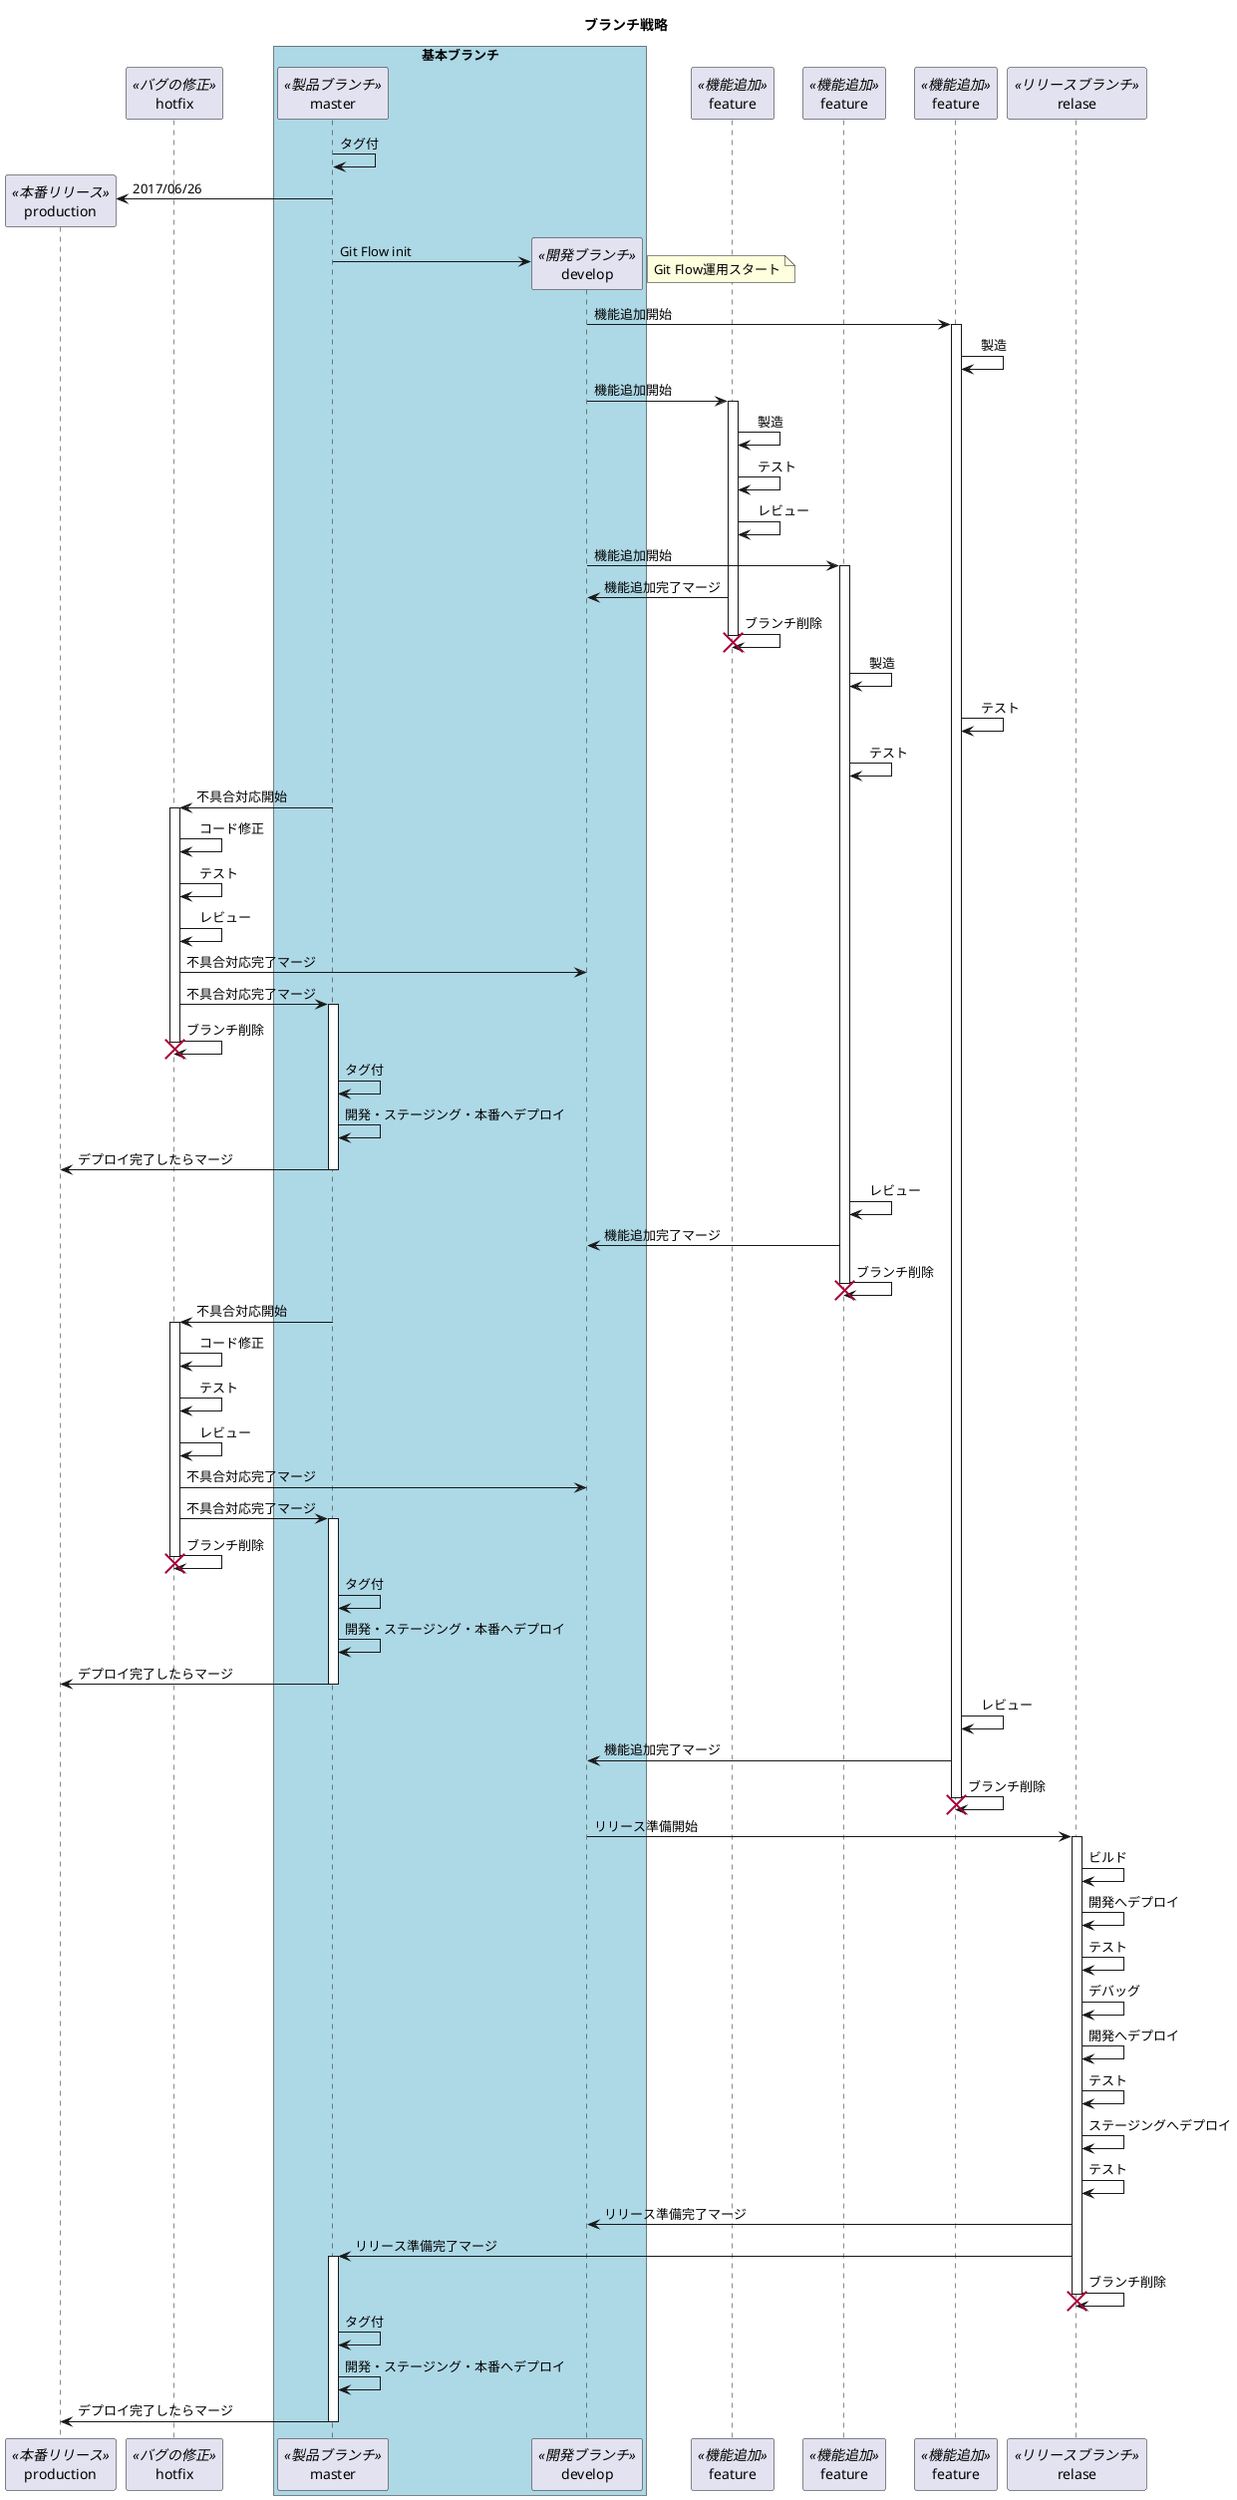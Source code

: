 @startuml
title ブランチ戦略

participant production as production <<本番リリース>>
participant hotfix as hotfix <<バグの修正>>
box "基本ブランチ" #LightBlue
  participant master as master <<製品ブランチ>>
  participant develop as develop <<開発ブランチ>>
end box
participant "feature" as feature1 <<機能追加>>
participant "feature" as feature2 <<機能追加>>
participant "feature" as feature3 <<機能追加>>
participant relase as relase <<リリースブランチ>>

master -> master : タグ付
create production
master -> production : 2017/06/26

create develop
master -> develop : Git Flow init
note right : Git Flow運用スタート

develop -> feature3 : 機能追加開始
activate feature3
feature3 -> feature3 :　製造

develop -> feature1 : 機能追加開始
activate feature1
feature1 -> feature1 :　製造
feature1 -> feature1 :　テスト
feature1 -> feature1 :　レビュー

develop -> feature2 : 機能追加開始
activate  feature2

feature1 -> develop : 機能追加完了マージ
feature1 -> feature1 : ブランチ削除
destroy feature1
deactivate feature1

feature2 -> feature2 :　製造
feature3 -> feature3 :　テスト
feature2 -> feature2 :　テスト

master -> hotfix : 不具合対応開始
activate hotfix
hotfix -> hotfix :　コード修正
hotfix -> hotfix :　テスト
hotfix -> hotfix :　レビュー
hotfix -> develop : 不具合対応完了マージ
master <- hotfix : 不具合対応完了マージ
activate master
hotfix -> hotfix : ブランチ削除
destroy hotfix
deactivate hotfix
master -> master : タグ付
master -> master : 開発・ステージング・本番へデプロイ
master -> production : デプロイ完了したらマージ
deactivate master


feature2 -> feature2 :　レビュー

feature2 -> develop : 機能追加完了マージ
feature2 -> feature2 : ブランチ削除
destroy feature2
deactivate feature2


master -> hotfix : 不具合対応開始
activate hotfix
hotfix -> hotfix :　コード修正
hotfix -> hotfix :　テスト
hotfix -> hotfix :　レビュー
hotfix -> develop : 不具合対応完了マージ
master <- hotfix : 不具合対応完了マージ
activate master
hotfix -> hotfix : ブランチ削除
destroy hotfix
deactivate hotfix

master -> master : タグ付
master -> master : 開発・ステージング・本番へデプロイ
master -> production : デプロイ完了したらマージ
deactivate master


feature3 -> feature3 :　レビュー
feature3 -> develop : 機能追加完了マージ
feature3 -> feature3 : ブランチ削除
destroy feature3
deactivate feature3

develop -> relase : リリース準備開始
activate relase
relase -> relase : ビルド
relase -> relase : 開発へデプロイ
relase -> relase : テスト
relase -> relase : デバッグ
relase -> relase : 開発へデプロイ
relase -> relase : テスト
relase -> relase : ステージングへデプロイ
relase -> relase : テスト
relase -> develop : リリース準備完了マージ
relase -> master : リリース準備完了マージ
activate master
relase -> relase : ブランチ削除
destroy relase
deactivate relase

master -> master : タグ付
master -> master : 開発・ステージング・本番へデプロイ
master -> production : デプロイ完了したらマージ
deactivate master

@enduml
